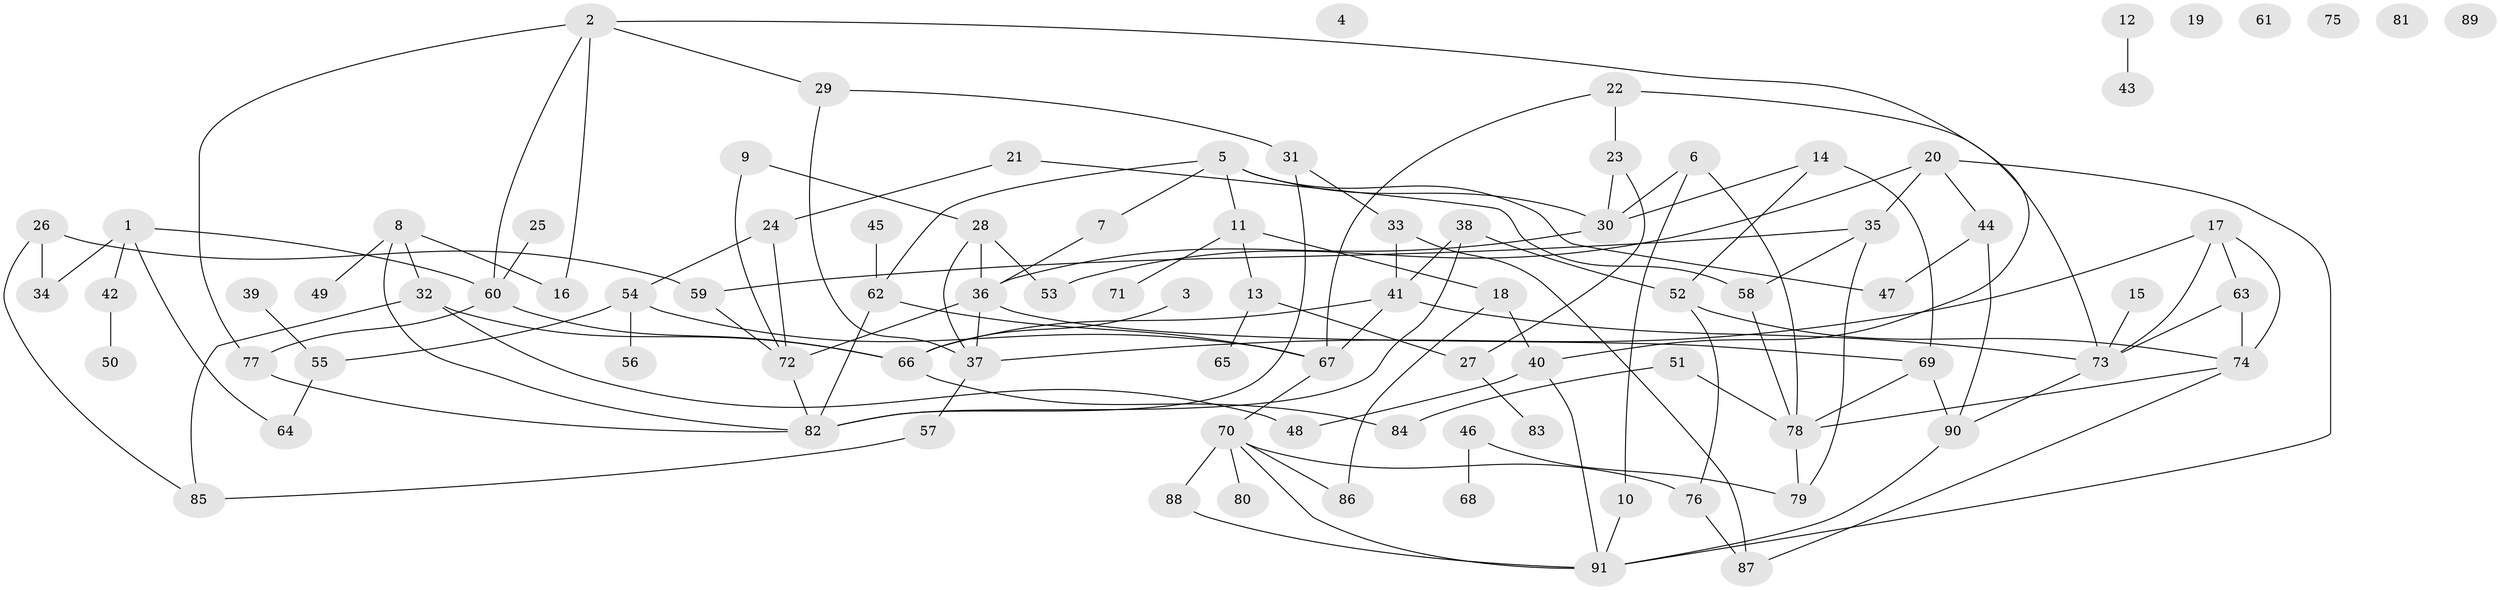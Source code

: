 // coarse degree distribution, {0: 0.25925925925925924, 2: 0.2222222222222222, 1: 0.25925925925925924, 3: 0.07407407407407407, 4: 0.07407407407407407, 6: 0.037037037037037035, 14: 0.037037037037037035, 5: 0.037037037037037035}
// Generated by graph-tools (version 1.1) at 2025/43/03/04/25 21:43:16]
// undirected, 91 vertices, 130 edges
graph export_dot {
graph [start="1"]
  node [color=gray90,style=filled];
  1;
  2;
  3;
  4;
  5;
  6;
  7;
  8;
  9;
  10;
  11;
  12;
  13;
  14;
  15;
  16;
  17;
  18;
  19;
  20;
  21;
  22;
  23;
  24;
  25;
  26;
  27;
  28;
  29;
  30;
  31;
  32;
  33;
  34;
  35;
  36;
  37;
  38;
  39;
  40;
  41;
  42;
  43;
  44;
  45;
  46;
  47;
  48;
  49;
  50;
  51;
  52;
  53;
  54;
  55;
  56;
  57;
  58;
  59;
  60;
  61;
  62;
  63;
  64;
  65;
  66;
  67;
  68;
  69;
  70;
  71;
  72;
  73;
  74;
  75;
  76;
  77;
  78;
  79;
  80;
  81;
  82;
  83;
  84;
  85;
  86;
  87;
  88;
  89;
  90;
  91;
  1 -- 34;
  1 -- 42;
  1 -- 60;
  1 -- 64;
  2 -- 16;
  2 -- 29;
  2 -- 40;
  2 -- 60;
  2 -- 77;
  3 -- 66;
  5 -- 7;
  5 -- 11;
  5 -- 30;
  5 -- 47;
  5 -- 62;
  6 -- 10;
  6 -- 30;
  6 -- 78;
  7 -- 36;
  8 -- 16;
  8 -- 32;
  8 -- 49;
  8 -- 82;
  9 -- 28;
  9 -- 72;
  10 -- 91;
  11 -- 13;
  11 -- 18;
  11 -- 71;
  12 -- 43;
  13 -- 27;
  13 -- 65;
  14 -- 30;
  14 -- 52;
  14 -- 69;
  15 -- 73;
  17 -- 37;
  17 -- 63;
  17 -- 73;
  17 -- 74;
  18 -- 40;
  18 -- 86;
  20 -- 35;
  20 -- 44;
  20 -- 53;
  20 -- 91;
  21 -- 24;
  21 -- 58;
  22 -- 23;
  22 -- 67;
  22 -- 73;
  23 -- 27;
  23 -- 30;
  24 -- 54;
  24 -- 72;
  25 -- 60;
  26 -- 34;
  26 -- 59;
  26 -- 85;
  27 -- 83;
  28 -- 36;
  28 -- 37;
  28 -- 53;
  29 -- 31;
  29 -- 37;
  30 -- 36;
  31 -- 33;
  31 -- 82;
  32 -- 48;
  32 -- 66;
  32 -- 85;
  33 -- 41;
  33 -- 87;
  35 -- 58;
  35 -- 59;
  35 -- 79;
  36 -- 37;
  36 -- 69;
  36 -- 72;
  37 -- 57;
  38 -- 41;
  38 -- 52;
  38 -- 82;
  39 -- 55;
  40 -- 48;
  40 -- 91;
  41 -- 66;
  41 -- 67;
  41 -- 73;
  42 -- 50;
  44 -- 47;
  44 -- 90;
  45 -- 62;
  46 -- 68;
  46 -- 79;
  51 -- 78;
  51 -- 84;
  52 -- 74;
  52 -- 76;
  54 -- 55;
  54 -- 56;
  54 -- 67;
  55 -- 64;
  57 -- 85;
  58 -- 78;
  59 -- 72;
  60 -- 66;
  60 -- 77;
  62 -- 67;
  62 -- 82;
  63 -- 73;
  63 -- 74;
  66 -- 84;
  67 -- 70;
  69 -- 78;
  69 -- 90;
  70 -- 76;
  70 -- 80;
  70 -- 86;
  70 -- 88;
  70 -- 91;
  72 -- 82;
  73 -- 90;
  74 -- 78;
  74 -- 87;
  76 -- 87;
  77 -- 82;
  78 -- 79;
  88 -- 91;
  90 -- 91;
}
